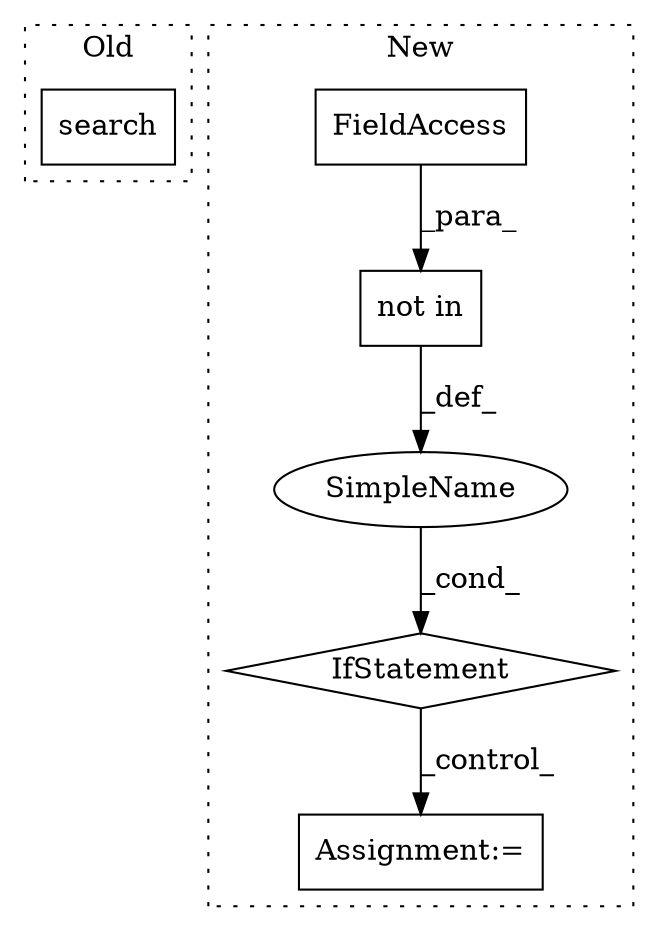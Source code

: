 digraph G {
subgraph cluster0 {
1 [label="search" a="32" s="5525,5587" l="7,1" shape="box"];
label = "Old";
style="dotted";
}
subgraph cluster1 {
2 [label="not in" a="108" s="7418" l="33" shape="box"];
3 [label="IfStatement" a="25" s="7408,7451" l="10,2" shape="diamond"];
4 [label="FieldAccess" a="22" s="7418" l="16" shape="box"];
5 [label="Assignment:=" a="7" s="7487,7619" l="57,2" shape="box"];
6 [label="SimpleName" a="42" s="" l="" shape="ellipse"];
label = "New";
style="dotted";
}
2 -> 6 [label="_def_"];
3 -> 5 [label="_control_"];
4 -> 2 [label="_para_"];
6 -> 3 [label="_cond_"];
}